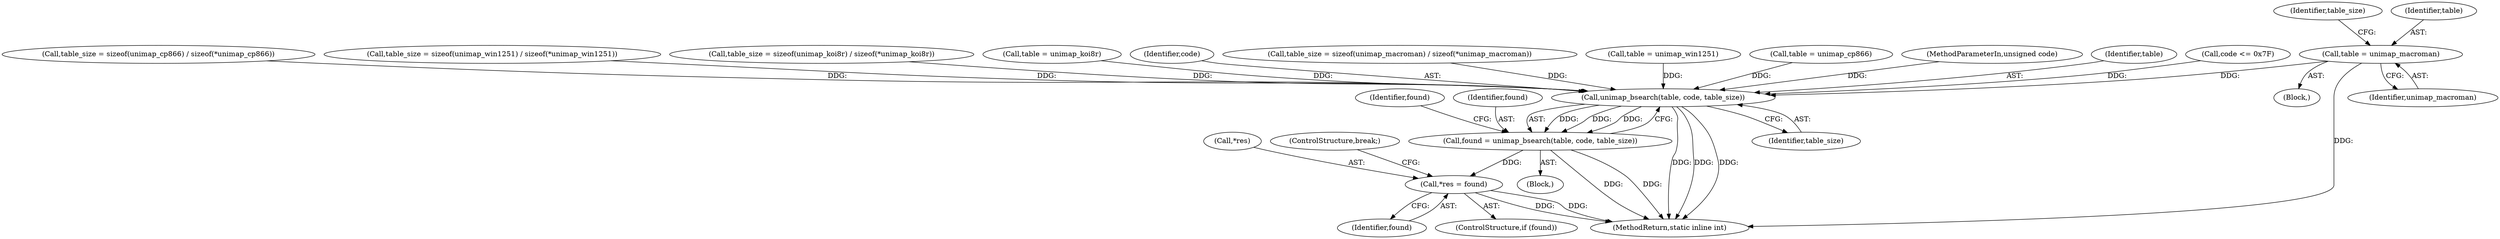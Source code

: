 digraph "0_php-src_0da8b8b801f9276359262f1ef8274c7812d3dfda?w=1_4@pointer" {
"1000289" [label="(Call,table = unimap_macroman)"];
"1000353" [label="(Call,unimap_bsearch(table, code, table_size))"];
"1000351" [label="(Call,found = unimap_bsearch(table, code, table_size))"];
"1000359" [label="(Call,*res = found)"];
"1000117" [label="(Block,)"];
"1000331" [label="(Call,table_size = sizeof(unimap_cp866) / sizeof(*unimap_cp866))"];
"1000350" [label="(Block,)"];
"1000305" [label="(Call,table_size = sizeof(unimap_win1251) / sizeof(*unimap_win1251))"];
"1000289" [label="(Call,table = unimap_macroman)"];
"1000359" [label="(Call,*res = found)"];
"1000353" [label="(Call,unimap_bsearch(table, code, table_size))"];
"1000360" [label="(Call,*res)"];
"1000318" [label="(Call,table_size = sizeof(unimap_koi8r) / sizeof(*unimap_koi8r))"];
"1000362" [label="(Identifier,found)"];
"1000419" [label="(MethodReturn,static inline int)"];
"1000315" [label="(Call,table = unimap_koi8r)"];
"1000358" [label="(Identifier,found)"];
"1000352" [label="(Identifier,found)"];
"1000355" [label="(Identifier,code)"];
"1000292" [label="(Call,table_size = sizeof(unimap_macroman) / sizeof(*unimap_macroman))"];
"1000302" [label="(Call,table = unimap_win1251)"];
"1000328" [label="(Call,table = unimap_cp866)"];
"1000357" [label="(ControlStructure,if (found))"];
"1000108" [label="(MethodParameterIn,unsigned code)"];
"1000291" [label="(Identifier,unimap_macroman)"];
"1000293" [label="(Identifier,table_size)"];
"1000290" [label="(Identifier,table)"];
"1000351" [label="(Call,found = unimap_bsearch(table, code, table_size))"];
"1000354" [label="(Identifier,table)"];
"1000341" [label="(Call,code <= 0x7F)"];
"1000356" [label="(Identifier,table_size)"];
"1000366" [label="(ControlStructure,break;)"];
"1000289" -> "1000117"  [label="AST: "];
"1000289" -> "1000291"  [label="CFG: "];
"1000290" -> "1000289"  [label="AST: "];
"1000291" -> "1000289"  [label="AST: "];
"1000293" -> "1000289"  [label="CFG: "];
"1000289" -> "1000419"  [label="DDG: "];
"1000289" -> "1000353"  [label="DDG: "];
"1000353" -> "1000351"  [label="AST: "];
"1000353" -> "1000356"  [label="CFG: "];
"1000354" -> "1000353"  [label="AST: "];
"1000355" -> "1000353"  [label="AST: "];
"1000356" -> "1000353"  [label="AST: "];
"1000351" -> "1000353"  [label="CFG: "];
"1000353" -> "1000419"  [label="DDG: "];
"1000353" -> "1000419"  [label="DDG: "];
"1000353" -> "1000419"  [label="DDG: "];
"1000353" -> "1000351"  [label="DDG: "];
"1000353" -> "1000351"  [label="DDG: "];
"1000353" -> "1000351"  [label="DDG: "];
"1000302" -> "1000353"  [label="DDG: "];
"1000315" -> "1000353"  [label="DDG: "];
"1000328" -> "1000353"  [label="DDG: "];
"1000341" -> "1000353"  [label="DDG: "];
"1000108" -> "1000353"  [label="DDG: "];
"1000292" -> "1000353"  [label="DDG: "];
"1000318" -> "1000353"  [label="DDG: "];
"1000331" -> "1000353"  [label="DDG: "];
"1000305" -> "1000353"  [label="DDG: "];
"1000351" -> "1000350"  [label="AST: "];
"1000352" -> "1000351"  [label="AST: "];
"1000358" -> "1000351"  [label="CFG: "];
"1000351" -> "1000419"  [label="DDG: "];
"1000351" -> "1000419"  [label="DDG: "];
"1000351" -> "1000359"  [label="DDG: "];
"1000359" -> "1000357"  [label="AST: "];
"1000359" -> "1000362"  [label="CFG: "];
"1000360" -> "1000359"  [label="AST: "];
"1000362" -> "1000359"  [label="AST: "];
"1000366" -> "1000359"  [label="CFG: "];
"1000359" -> "1000419"  [label="DDG: "];
"1000359" -> "1000419"  [label="DDG: "];
}
